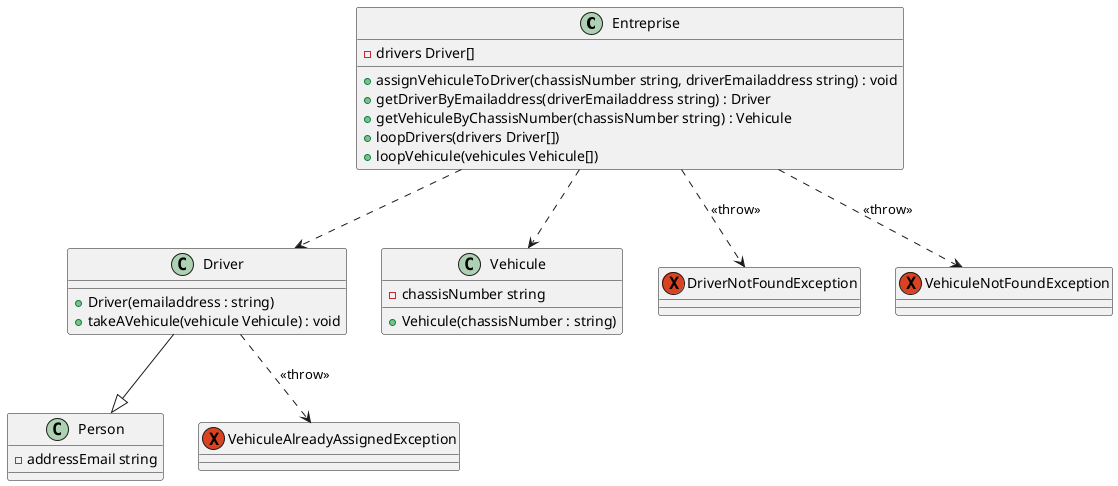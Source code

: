 @startuml
class Entreprise
class Driver
class Person
class Vehicule
exception DriverNotFoundException 
exception VehiculeNotFoundException
exception VehiculeAlreadyAssignedException

Entreprise : - drivers Driver[]
Entreprise : +assignVehiculeToDriver(chassisNumber string, driverEmailaddress string) : void
Entreprise : +getDriverByEmailaddress(driverEmailaddress string) : Driver
Entreprise : +getVehiculeByChassisNumber(chassisNumber string) : Vehicule
Entreprise : +loopDrivers(drivers Driver[])
Entreprise : +loopVehicule(vehicules Vehicule[])

Driver : +Driver(emailaddress : string) 
Driver : +takeAVehicule(vehicule Vehicule) : void

Person : - addressEmail string

Vehicule : +Vehicule(chassisNumber : string)
Vehicule : - chassisNumber string 


Entreprise ..> Driver
Entreprise ..> Vehicule
Driver --|> Person
Entreprise ..> DriverNotFoundException : << throw >>
Entreprise ..> VehiculeNotFoundException : << throw >>
Driver ..> VehiculeAlreadyAssignedException : << throw >>

@enduml